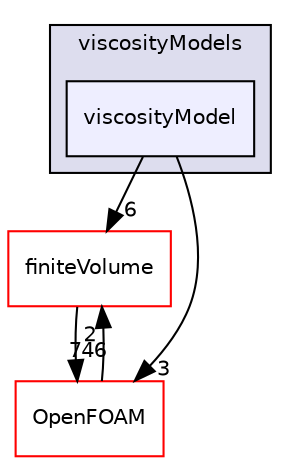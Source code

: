 digraph "src/transportModels/incompressible/viscosityModels/viscosityModel" {
  bgcolor=transparent;
  compound=true
  node [ fontsize="10", fontname="Helvetica"];
  edge [ labelfontsize="10", labelfontname="Helvetica"];
  subgraph clusterdir_96098a512bec5be00e402918bdacabdd {
    graph [ bgcolor="#ddddee", pencolor="black", label="viscosityModels" fontname="Helvetica", fontsize="10", URL="dir_96098a512bec5be00e402918bdacabdd.html"]
  dir_19ae5c205e18023a19823735d4c41af7 [shape=box, label="viscosityModel", style="filled", fillcolor="#eeeeff", pencolor="black", URL="dir_19ae5c205e18023a19823735d4c41af7.html"];
  }
  dir_9bd15774b555cf7259a6fa18f99fe99b [shape=box label="finiteVolume" color="red" URL="dir_9bd15774b555cf7259a6fa18f99fe99b.html"];
  dir_c5473ff19b20e6ec4dfe5c310b3778a8 [shape=box label="OpenFOAM" color="red" URL="dir_c5473ff19b20e6ec4dfe5c310b3778a8.html"];
  dir_9bd15774b555cf7259a6fa18f99fe99b->dir_c5473ff19b20e6ec4dfe5c310b3778a8 [headlabel="746", labeldistance=1.5 headhref="dir_000896_001896.html"];
  dir_19ae5c205e18023a19823735d4c41af7->dir_9bd15774b555cf7259a6fa18f99fe99b [headlabel="6", labeldistance=1.5 headhref="dir_003016_000896.html"];
  dir_19ae5c205e18023a19823735d4c41af7->dir_c5473ff19b20e6ec4dfe5c310b3778a8 [headlabel="3", labeldistance=1.5 headhref="dir_003016_001896.html"];
  dir_c5473ff19b20e6ec4dfe5c310b3778a8->dir_9bd15774b555cf7259a6fa18f99fe99b [headlabel="2", labeldistance=1.5 headhref="dir_001896_000896.html"];
}

